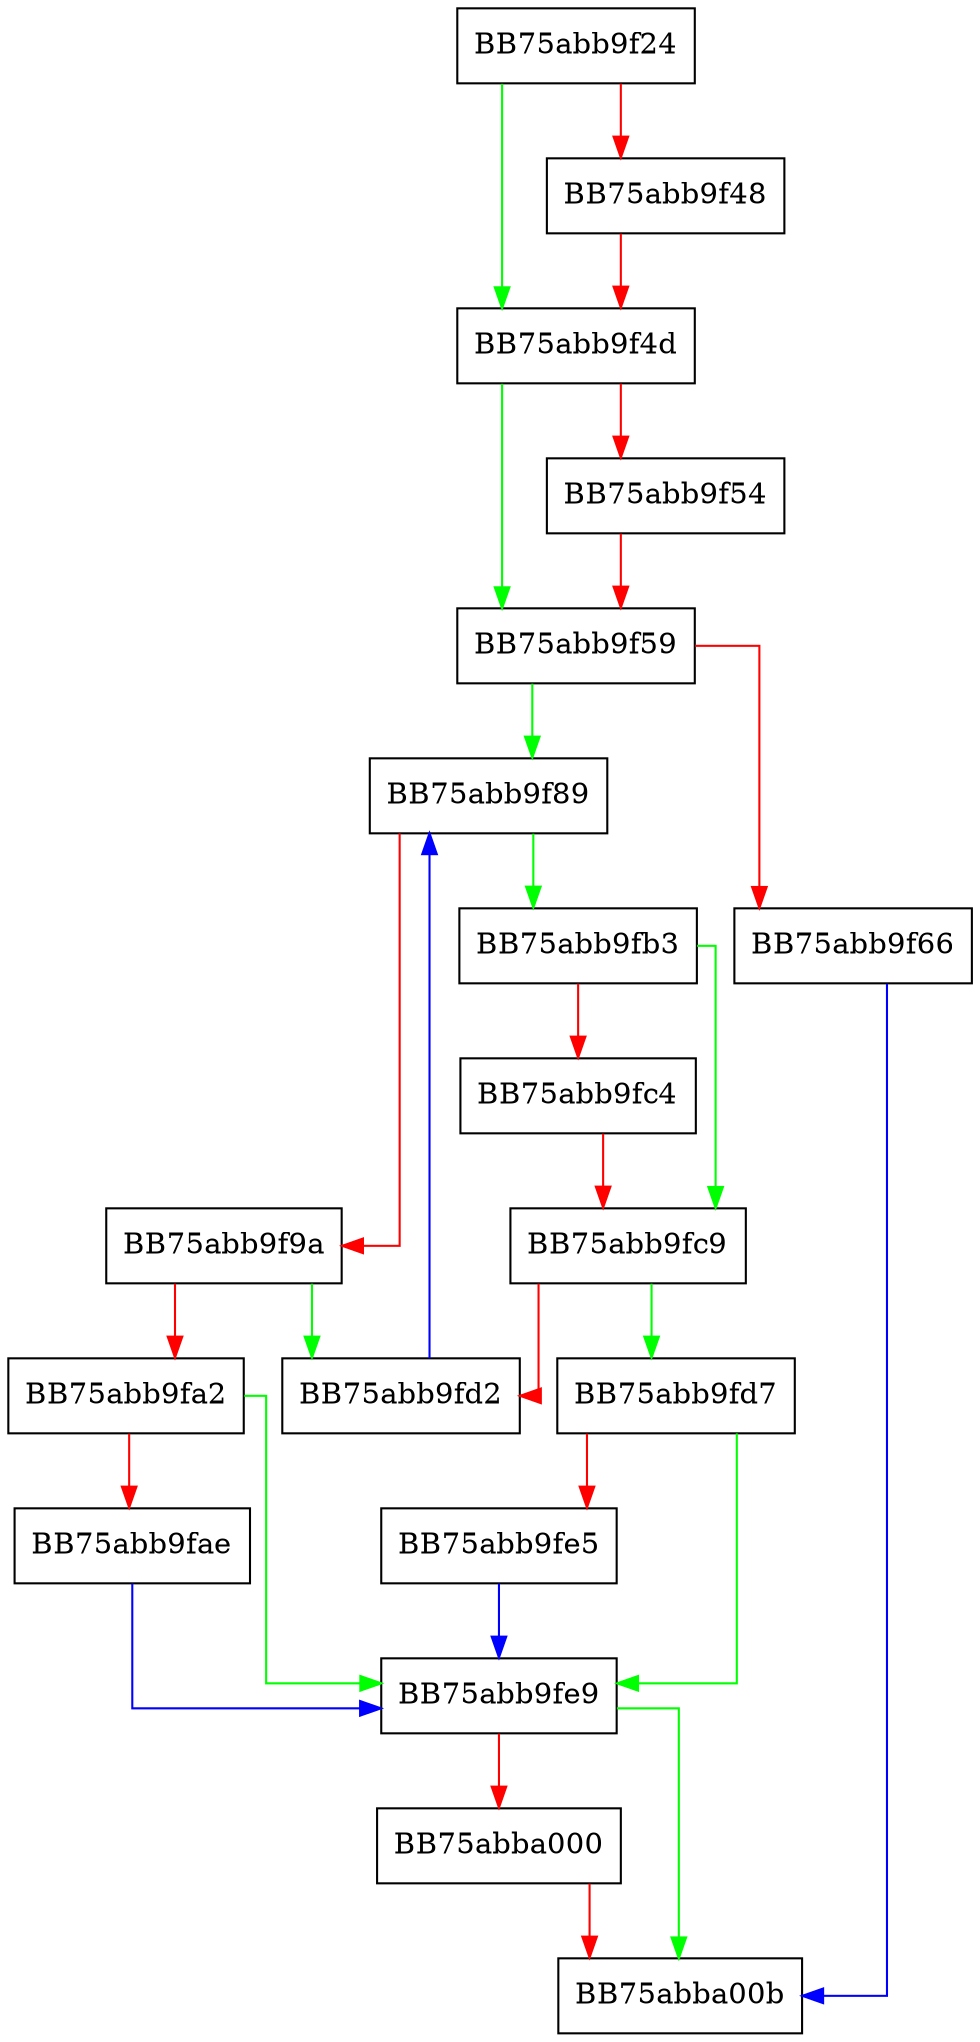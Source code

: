 digraph Bind {
  node [shape="box"];
  graph [splines=ortho];
  BB75abb9f24 -> BB75abb9f4d [color="green"];
  BB75abb9f24 -> BB75abb9f48 [color="red"];
  BB75abb9f48 -> BB75abb9f4d [color="red"];
  BB75abb9f4d -> BB75abb9f59 [color="green"];
  BB75abb9f4d -> BB75abb9f54 [color="red"];
  BB75abb9f54 -> BB75abb9f59 [color="red"];
  BB75abb9f59 -> BB75abb9f89 [color="green"];
  BB75abb9f59 -> BB75abb9f66 [color="red"];
  BB75abb9f66 -> BB75abba00b [color="blue"];
  BB75abb9f89 -> BB75abb9fb3 [color="green"];
  BB75abb9f89 -> BB75abb9f9a [color="red"];
  BB75abb9f9a -> BB75abb9fd2 [color="green"];
  BB75abb9f9a -> BB75abb9fa2 [color="red"];
  BB75abb9fa2 -> BB75abb9fe9 [color="green"];
  BB75abb9fa2 -> BB75abb9fae [color="red"];
  BB75abb9fae -> BB75abb9fe9 [color="blue"];
  BB75abb9fb3 -> BB75abb9fc9 [color="green"];
  BB75abb9fb3 -> BB75abb9fc4 [color="red"];
  BB75abb9fc4 -> BB75abb9fc9 [color="red"];
  BB75abb9fc9 -> BB75abb9fd7 [color="green"];
  BB75abb9fc9 -> BB75abb9fd2 [color="red"];
  BB75abb9fd2 -> BB75abb9f89 [color="blue"];
  BB75abb9fd7 -> BB75abb9fe9 [color="green"];
  BB75abb9fd7 -> BB75abb9fe5 [color="red"];
  BB75abb9fe5 -> BB75abb9fe9 [color="blue"];
  BB75abb9fe9 -> BB75abba00b [color="green"];
  BB75abb9fe9 -> BB75abba000 [color="red"];
  BB75abba000 -> BB75abba00b [color="red"];
}